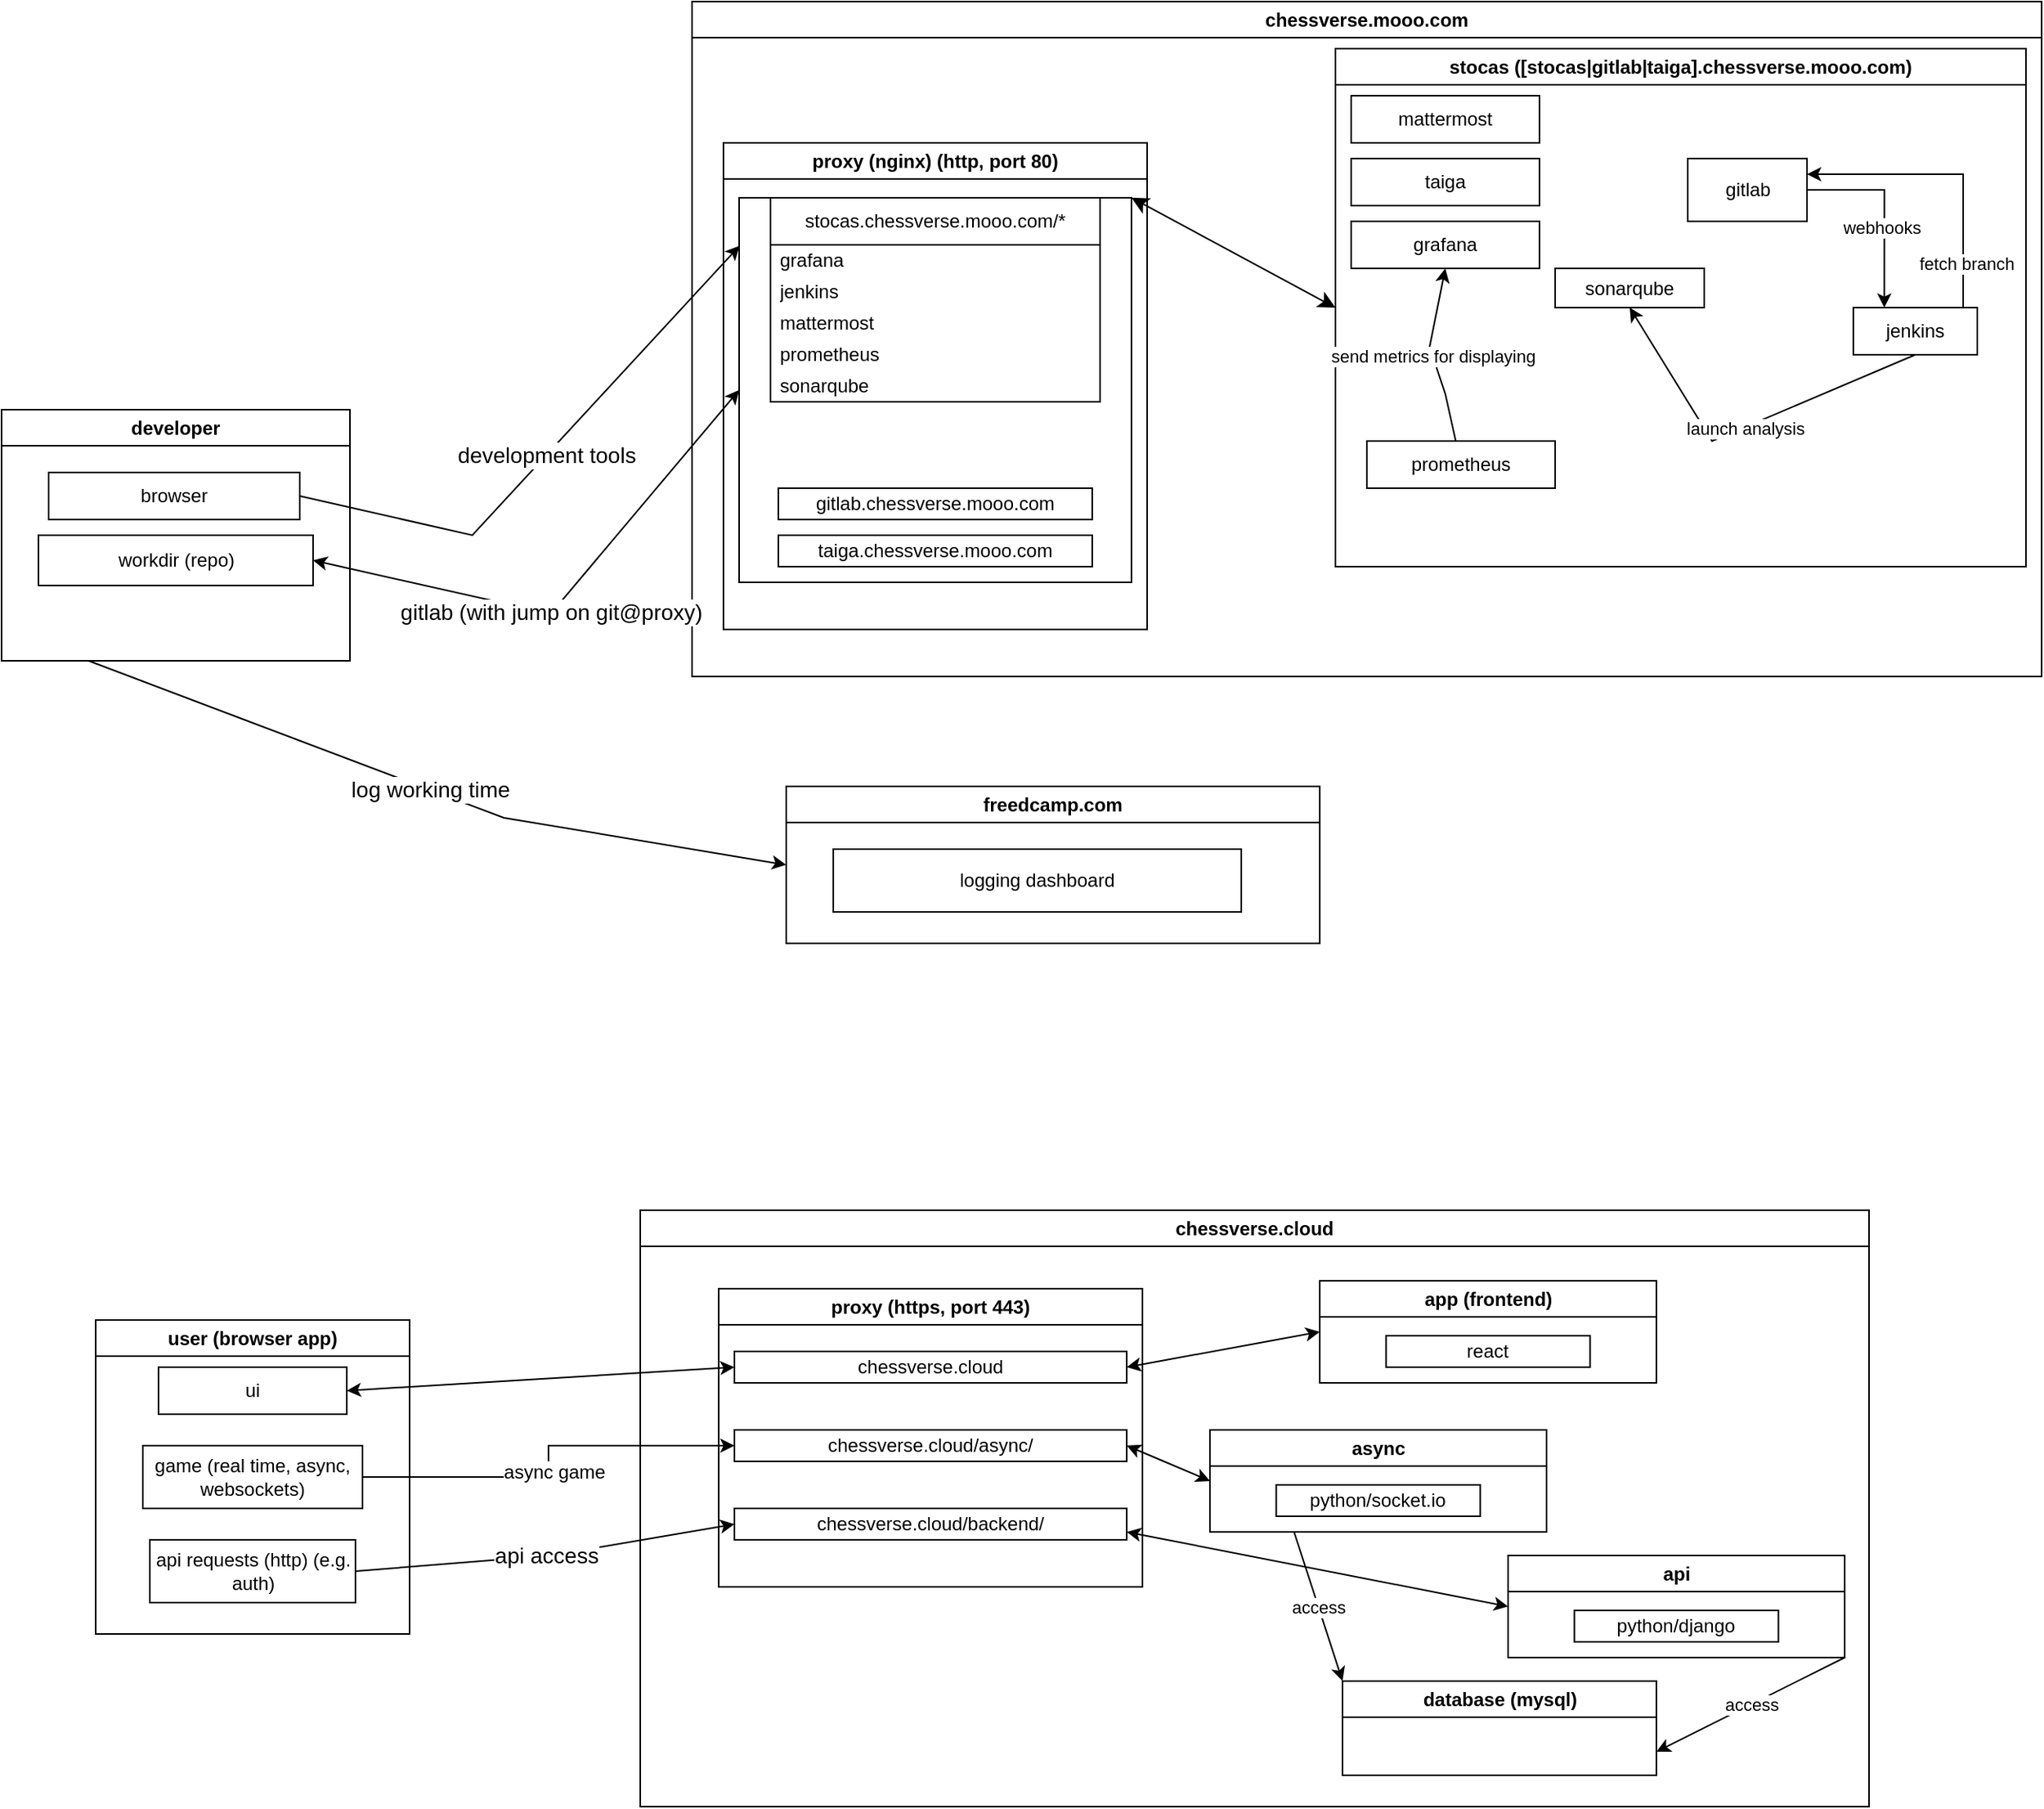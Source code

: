 <mxfile version="22.1.11" type="device">
  <diagram name="Page-1" id="TScwOC72J6fxFWOlaMV2">
    <mxGraphModel dx="1928" dy="661" grid="1" gridSize="10" guides="1" tooltips="1" connect="1" arrows="1" fold="1" page="1" pageScale="1" pageWidth="827" pageHeight="1169" math="0" shadow="0">
      <root>
        <mxCell id="0" />
        <mxCell id="1" parent="0" />
        <mxCell id="TZbRZxaE1eoiw7HBzXzt-2" value="chessverse.mooo.com" style="swimlane;whiteSpace=wrap;html=1;" parent="1" vertex="1">
          <mxGeometry x="-380" width="860" height="430" as="geometry" />
        </mxCell>
        <mxCell id="TZbRZxaE1eoiw7HBzXzt-3" value="proxy (nginx) (http, port 80)" style="swimlane;whiteSpace=wrap;html=1;" parent="TZbRZxaE1eoiw7HBzXzt-2" vertex="1">
          <mxGeometry x="20" y="90" width="270" height="310" as="geometry" />
        </mxCell>
        <mxCell id="TZbRZxaE1eoiw7HBzXzt-7" value="" style="rounded=0;whiteSpace=wrap;html=1;" parent="TZbRZxaE1eoiw7HBzXzt-3" vertex="1">
          <mxGeometry x="10" y="35" width="250" height="245" as="geometry" />
        </mxCell>
        <mxCell id="i_06PNgwaQv5iVv7E9Lb-26" value="taiga.chessverse.mooo.com" style="rounded=0;whiteSpace=wrap;html=1;" parent="TZbRZxaE1eoiw7HBzXzt-3" vertex="1">
          <mxGeometry x="35" y="250" width="200" height="20" as="geometry" />
        </mxCell>
        <mxCell id="i_06PNgwaQv5iVv7E9Lb-25" value="gitlab.chessverse.mooo.com" style="rounded=0;whiteSpace=wrap;html=1;" parent="TZbRZxaE1eoiw7HBzXzt-3" vertex="1">
          <mxGeometry x="35" y="220" width="200" height="20" as="geometry" />
        </mxCell>
        <mxCell id="i_06PNgwaQv5iVv7E9Lb-32" value="stocas.chessverse.mooo.com/*" style="swimlane;fontStyle=0;childLayout=stackLayout;horizontal=1;startSize=30;horizontalStack=0;resizeParent=1;resizeParentMax=0;resizeLast=0;collapsible=1;marginBottom=0;whiteSpace=wrap;html=1;" parent="TZbRZxaE1eoiw7HBzXzt-3" vertex="1">
          <mxGeometry x="30" y="35" width="210" height="130" as="geometry" />
        </mxCell>
        <mxCell id="i_06PNgwaQv5iVv7E9Lb-33" value="grafana" style="text;strokeColor=none;fillColor=none;align=left;verticalAlign=middle;spacingLeft=4;spacingRight=4;overflow=hidden;points=[[0,0.5],[1,0.5]];portConstraint=eastwest;rotatable=0;whiteSpace=wrap;html=1;" parent="i_06PNgwaQv5iVv7E9Lb-32" vertex="1">
          <mxGeometry y="30" width="210" height="20" as="geometry" />
        </mxCell>
        <mxCell id="i_06PNgwaQv5iVv7E9Lb-34" value="jenkins" style="text;strokeColor=none;fillColor=none;align=left;verticalAlign=middle;spacingLeft=4;spacingRight=4;overflow=hidden;points=[[0,0.5],[1,0.5]];portConstraint=eastwest;rotatable=0;whiteSpace=wrap;html=1;" parent="i_06PNgwaQv5iVv7E9Lb-32" vertex="1">
          <mxGeometry y="50" width="210" height="20" as="geometry" />
        </mxCell>
        <mxCell id="i_06PNgwaQv5iVv7E9Lb-35" value="mattermost" style="text;strokeColor=none;fillColor=none;align=left;verticalAlign=middle;spacingLeft=4;spacingRight=4;overflow=hidden;points=[[0,0.5],[1,0.5]];portConstraint=eastwest;rotatable=0;whiteSpace=wrap;html=1;" parent="i_06PNgwaQv5iVv7E9Lb-32" vertex="1">
          <mxGeometry y="70" width="210" height="20" as="geometry" />
        </mxCell>
        <mxCell id="i_06PNgwaQv5iVv7E9Lb-37" value="prometheus" style="text;strokeColor=none;fillColor=none;align=left;verticalAlign=middle;spacingLeft=4;spacingRight=4;overflow=hidden;points=[[0,0.5],[1,0.5]];portConstraint=eastwest;rotatable=0;whiteSpace=wrap;html=1;" parent="i_06PNgwaQv5iVv7E9Lb-32" vertex="1">
          <mxGeometry y="90" width="210" height="20" as="geometry" />
        </mxCell>
        <mxCell id="i_06PNgwaQv5iVv7E9Lb-39" value="sonarqube" style="text;strokeColor=none;fillColor=none;align=left;verticalAlign=middle;spacingLeft=4;spacingRight=4;overflow=hidden;points=[[0,0.5],[1,0.5]];portConstraint=eastwest;rotatable=0;whiteSpace=wrap;html=1;" parent="i_06PNgwaQv5iVv7E9Lb-32" vertex="1">
          <mxGeometry y="110" width="210" height="20" as="geometry" />
        </mxCell>
        <mxCell id="TZbRZxaE1eoiw7HBzXzt-14" value="stocas ([stocas|gitlab|taiga].chessverse.mooo.com)" style="swimlane;whiteSpace=wrap;html=1;" parent="TZbRZxaE1eoiw7HBzXzt-2" vertex="1">
          <mxGeometry x="410" y="30" width="440" height="330" as="geometry" />
        </mxCell>
        <mxCell id="TZbRZxaE1eoiw7HBzXzt-15" value="mattermost" style="rounded=0;whiteSpace=wrap;html=1;" parent="TZbRZxaE1eoiw7HBzXzt-14" vertex="1">
          <mxGeometry x="10" y="30" width="120" height="30" as="geometry" />
        </mxCell>
        <mxCell id="vBWPI-AAVFmzxqQR5Plj-91" style="edgeStyle=orthogonalEdgeStyle;rounded=0;orthogonalLoop=1;jettySize=auto;html=1;entryX=0.25;entryY=0;entryDx=0;entryDy=0;" parent="TZbRZxaE1eoiw7HBzXzt-14" source="TZbRZxaE1eoiw7HBzXzt-16" target="TZbRZxaE1eoiw7HBzXzt-18" edge="1">
          <mxGeometry relative="1" as="geometry" />
        </mxCell>
        <mxCell id="vBWPI-AAVFmzxqQR5Plj-92" value="webhooks" style="edgeLabel;html=1;align=center;verticalAlign=middle;resizable=0;points=[];" parent="vBWPI-AAVFmzxqQR5Plj-91" vertex="1" connectable="0">
          <mxGeometry x="0.185" y="-2" relative="1" as="geometry">
            <mxPoint as="offset" />
          </mxGeometry>
        </mxCell>
        <mxCell id="TZbRZxaE1eoiw7HBzXzt-16" value="gitlab" style="rounded=0;whiteSpace=wrap;html=1;" parent="TZbRZxaE1eoiw7HBzXzt-14" vertex="1">
          <mxGeometry x="224.5" y="70" width="76" height="40" as="geometry" />
        </mxCell>
        <mxCell id="TZbRZxaE1eoiw7HBzXzt-17" value="taiga" style="rounded=0;whiteSpace=wrap;html=1;" parent="TZbRZxaE1eoiw7HBzXzt-14" vertex="1">
          <mxGeometry x="10" y="70" width="120" height="30" as="geometry" />
        </mxCell>
        <mxCell id="vBWPI-AAVFmzxqQR5Plj-93" style="edgeStyle=orthogonalEdgeStyle;rounded=0;orthogonalLoop=1;jettySize=auto;html=1;entryX=1;entryY=0.25;entryDx=0;entryDy=0;" parent="TZbRZxaE1eoiw7HBzXzt-14" source="TZbRZxaE1eoiw7HBzXzt-18" target="TZbRZxaE1eoiw7HBzXzt-16" edge="1">
          <mxGeometry relative="1" as="geometry">
            <Array as="points">
              <mxPoint x="400" y="80" />
            </Array>
          </mxGeometry>
        </mxCell>
        <mxCell id="vBWPI-AAVFmzxqQR5Plj-94" value="fetch branch" style="edgeLabel;html=1;align=center;verticalAlign=middle;resizable=0;points=[];" parent="vBWPI-AAVFmzxqQR5Plj-93" vertex="1" connectable="0">
          <mxGeometry x="-0.689" y="-2" relative="1" as="geometry">
            <mxPoint as="offset" />
          </mxGeometry>
        </mxCell>
        <mxCell id="TZbRZxaE1eoiw7HBzXzt-18" value="jenkins" style="rounded=0;whiteSpace=wrap;html=1;" parent="TZbRZxaE1eoiw7HBzXzt-14" vertex="1">
          <mxGeometry x="330" y="165" width="79" height="30" as="geometry" />
        </mxCell>
        <mxCell id="TZbRZxaE1eoiw7HBzXzt-19" value="sonarqube" style="rounded=0;whiteSpace=wrap;html=1;" parent="TZbRZxaE1eoiw7HBzXzt-14" vertex="1">
          <mxGeometry x="140" y="140" width="95" height="25" as="geometry" />
        </mxCell>
        <mxCell id="TZbRZxaE1eoiw7HBzXzt-39" value="grafana" style="rounded=0;whiteSpace=wrap;html=1;" parent="TZbRZxaE1eoiw7HBzXzt-14" vertex="1">
          <mxGeometry x="10" y="110" width="120" height="30" as="geometry" />
        </mxCell>
        <mxCell id="i_06PNgwaQv5iVv7E9Lb-16" value="prometheus" style="rounded=0;whiteSpace=wrap;html=1;" parent="TZbRZxaE1eoiw7HBzXzt-14" vertex="1">
          <mxGeometry x="20" y="250" width="120" height="30" as="geometry" />
        </mxCell>
        <mxCell id="i_06PNgwaQv5iVv7E9Lb-10" value="" style="endArrow=classic;html=1;rounded=0;entryX=0.5;entryY=1;entryDx=0;entryDy=0;" parent="TZbRZxaE1eoiw7HBzXzt-14" source="i_06PNgwaQv5iVv7E9Lb-16" target="TZbRZxaE1eoiw7HBzXzt-39" edge="1">
          <mxGeometry relative="1" as="geometry">
            <mxPoint x="90" y="250" as="sourcePoint" />
            <mxPoint x="190" y="250" as="targetPoint" />
            <Array as="points">
              <mxPoint x="70" y="220" />
              <mxPoint x="60" y="190" />
            </Array>
          </mxGeometry>
        </mxCell>
        <mxCell id="i_06PNgwaQv5iVv7E9Lb-11" value="send metrics for displaying" style="edgeLabel;resizable=0;html=1;align=center;verticalAlign=middle;" parent="i_06PNgwaQv5iVv7E9Lb-10" connectable="0" vertex="1">
          <mxGeometry relative="1" as="geometry" />
        </mxCell>
        <mxCell id="vBWPI-AAVFmzxqQR5Plj-88" value="" style="endArrow=classic;html=1;rounded=0;exitX=0.5;exitY=1;exitDx=0;exitDy=0;entryX=0.5;entryY=1;entryDx=0;entryDy=0;" parent="TZbRZxaE1eoiw7HBzXzt-14" source="TZbRZxaE1eoiw7HBzXzt-18" target="TZbRZxaE1eoiw7HBzXzt-19" edge="1">
          <mxGeometry width="50" height="50" relative="1" as="geometry">
            <mxPoint x="-180" y="390" as="sourcePoint" />
            <mxPoint x="-130" y="340" as="targetPoint" />
            <Array as="points">
              <mxPoint x="240" y="250" />
            </Array>
          </mxGeometry>
        </mxCell>
        <mxCell id="vBWPI-AAVFmzxqQR5Plj-89" value="launch analysis" style="edgeLabel;html=1;align=center;verticalAlign=middle;resizable=0;points=[];" parent="vBWPI-AAVFmzxqQR5Plj-88" vertex="1" connectable="0">
          <mxGeometry x="-0.026" y="1" relative="1" as="geometry">
            <mxPoint x="-1" as="offset" />
          </mxGeometry>
        </mxCell>
        <mxCell id="TZbRZxaE1eoiw7HBzXzt-63" value="" style="edgeStyle=none;orthogonalLoop=1;jettySize=auto;html=1;endArrow=classic;startArrow=classic;endSize=8;startSize=8;rounded=0;entryX=1;entryY=0;entryDx=0;entryDy=0;exitX=0;exitY=0.5;exitDx=0;exitDy=0;" parent="TZbRZxaE1eoiw7HBzXzt-2" source="TZbRZxaE1eoiw7HBzXzt-14" target="TZbRZxaE1eoiw7HBzXzt-7" edge="1">
          <mxGeometry width="100" relative="1" as="geometry">
            <mxPoint x="500" y="290" as="sourcePoint" />
            <mxPoint x="230" y="350" as="targetPoint" />
            <Array as="points" />
          </mxGeometry>
        </mxCell>
        <mxCell id="TZbRZxaE1eoiw7HBzXzt-73" value="developer" style="swimlane;whiteSpace=wrap;html=1;" parent="1" vertex="1">
          <mxGeometry x="-820" y="260" width="222" height="160" as="geometry" />
        </mxCell>
        <mxCell id="TZbRZxaE1eoiw7HBzXzt-75" value="browser" style="rounded=0;whiteSpace=wrap;html=1;" parent="TZbRZxaE1eoiw7HBzXzt-73" vertex="1">
          <mxGeometry x="30" y="40" width="160" height="30" as="geometry" />
        </mxCell>
        <mxCell id="TZbRZxaE1eoiw7HBzXzt-92" value="workdir (repo)" style="rounded=0;whiteSpace=wrap;html=1;" parent="TZbRZxaE1eoiw7HBzXzt-73" vertex="1">
          <mxGeometry x="23.5" y="80" width="175" height="32" as="geometry" />
        </mxCell>
        <mxCell id="TZbRZxaE1eoiw7HBzXzt-87" value="" style="endArrow=classic;html=1;rounded=0;exitX=1;exitY=0.5;exitDx=0;exitDy=0;entryX=0.001;entryY=0.125;entryDx=0;entryDy=0;entryPerimeter=0;" parent="1" source="TZbRZxaE1eoiw7HBzXzt-75" target="TZbRZxaE1eoiw7HBzXzt-7" edge="1">
          <mxGeometry relative="1" as="geometry">
            <mxPoint x="140" y="690" as="sourcePoint" />
            <mxPoint x="240" y="690" as="targetPoint" />
            <Array as="points">
              <mxPoint x="-520" y="340" />
            </Array>
          </mxGeometry>
        </mxCell>
        <mxCell id="TZbRZxaE1eoiw7HBzXzt-88" value="&lt;font style=&quot;font-size: 14px;&quot;&gt;development tools&lt;br&gt;&lt;/font&gt;" style="edgeLabel;resizable=0;html=1;align=center;verticalAlign=middle;" parent="TZbRZxaE1eoiw7HBzXzt-87" connectable="0" vertex="1">
          <mxGeometry relative="1" as="geometry" />
        </mxCell>
        <mxCell id="TZbRZxaE1eoiw7HBzXzt-89" value="" style="endArrow=classic;html=1;rounded=0;entryX=0;entryY=0.5;entryDx=0;entryDy=0;exitX=0.25;exitY=1;exitDx=0;exitDy=0;" parent="1" source="TZbRZxaE1eoiw7HBzXzt-73" target="vBWPI-AAVFmzxqQR5Plj-81" edge="1">
          <mxGeometry relative="1" as="geometry">
            <mxPoint x="-650" y="505" as="sourcePoint" />
            <mxPoint x="-180" y="800" as="targetPoint" />
            <Array as="points">
              <mxPoint x="-500" y="520" />
            </Array>
          </mxGeometry>
        </mxCell>
        <mxCell id="TZbRZxaE1eoiw7HBzXzt-90" value="&lt;font style=&quot;font-size: 14px;&quot;&gt;log working time&lt;br&gt;&lt;/font&gt;" style="edgeLabel;resizable=0;html=1;align=center;verticalAlign=middle;" parent="TZbRZxaE1eoiw7HBzXzt-89" connectable="0" vertex="1">
          <mxGeometry relative="1" as="geometry" />
        </mxCell>
        <mxCell id="TZbRZxaE1eoiw7HBzXzt-95" value="" style="endArrow=classic;startArrow=classic;html=1;rounded=0;exitX=1;exitY=0.5;exitDx=0;exitDy=0;entryX=0;entryY=0.5;entryDx=0;entryDy=0;" parent="1" source="TZbRZxaE1eoiw7HBzXzt-92" target="TZbRZxaE1eoiw7HBzXzt-7" edge="1">
          <mxGeometry width="50" height="50" relative="1" as="geometry">
            <mxPoint x="-490" y="560" as="sourcePoint" />
            <mxPoint x="-300" y="470" as="targetPoint" />
            <Array as="points">
              <mxPoint x="-470" y="390" />
            </Array>
          </mxGeometry>
        </mxCell>
        <mxCell id="TZbRZxaE1eoiw7HBzXzt-96" value="&lt;font style=&quot;font-size: 14px;&quot;&gt;gitlab (with jump on git@proxy)&lt;/font&gt;" style="edgeLabel;html=1;align=center;verticalAlign=middle;resizable=0;points=[];" parent="TZbRZxaE1eoiw7HBzXzt-95" connectable="0" vertex="1">
          <mxGeometry x="-0.087" y="1" relative="1" as="geometry">
            <mxPoint as="offset" />
          </mxGeometry>
        </mxCell>
        <mxCell id="TZbRZxaE1eoiw7HBzXzt-98" value="user (browser app)" style="swimlane;whiteSpace=wrap;html=1;" parent="1" vertex="1">
          <mxGeometry x="-760" y="840" width="200" height="200" as="geometry" />
        </mxCell>
        <mxCell id="TZbRZxaE1eoiw7HBzXzt-99" value="ui" style="rounded=0;whiteSpace=wrap;html=1;" parent="TZbRZxaE1eoiw7HBzXzt-98" vertex="1">
          <mxGeometry x="40" y="30" width="120" height="30" as="geometry" />
        </mxCell>
        <mxCell id="TZbRZxaE1eoiw7HBzXzt-101" value="game (real time, async, websockets)" style="rounded=0;whiteSpace=wrap;html=1;" parent="TZbRZxaE1eoiw7HBzXzt-98" vertex="1">
          <mxGeometry x="30" y="80" width="140" height="40" as="geometry" />
        </mxCell>
        <mxCell id="TZbRZxaE1eoiw7HBzXzt-100" value="api requests (http) (e.g. auth)" style="rounded=0;whiteSpace=wrap;html=1;" parent="TZbRZxaE1eoiw7HBzXzt-98" vertex="1">
          <mxGeometry x="34.5" y="140" width="131" height="40" as="geometry" />
        </mxCell>
        <mxCell id="vBWPI-AAVFmzxqQR5Plj-2" value="chessverse.cloud" style="swimlane;whiteSpace=wrap;html=1;" parent="1" vertex="1">
          <mxGeometry x="-413" y="770" width="783" height="380" as="geometry" />
        </mxCell>
        <mxCell id="vBWPI-AAVFmzxqQR5Plj-3" value="proxy (https, port 443)" style="swimlane;whiteSpace=wrap;html=1;" parent="vBWPI-AAVFmzxqQR5Plj-2" vertex="1">
          <mxGeometry x="50" y="50" width="270" height="190" as="geometry" />
        </mxCell>
        <mxCell id="vBWPI-AAVFmzxqQR5Plj-5" value="chessverse.cloud" style="rounded=0;whiteSpace=wrap;html=1;" parent="vBWPI-AAVFmzxqQR5Plj-3" vertex="1">
          <mxGeometry x="10" y="40" width="250" height="20" as="geometry" />
        </mxCell>
        <mxCell id="vBWPI-AAVFmzxqQR5Plj-45" value="chessverse.cloud/backend/" style="rounded=0;whiteSpace=wrap;html=1;" parent="vBWPI-AAVFmzxqQR5Plj-3" vertex="1">
          <mxGeometry x="10" y="140" width="250" height="20" as="geometry" />
        </mxCell>
        <mxCell id="vBWPI-AAVFmzxqQR5Plj-44" value="chessverse.cloud/async/" style="rounded=0;whiteSpace=wrap;html=1;" parent="vBWPI-AAVFmzxqQR5Plj-3" vertex="1">
          <mxGeometry x="10" y="90" width="250" height="20" as="geometry" />
        </mxCell>
        <mxCell id="vBWPI-AAVFmzxqQR5Plj-54" value="app (frontend)" style="swimlane;whiteSpace=wrap;html=1;" parent="vBWPI-AAVFmzxqQR5Plj-2" vertex="1">
          <mxGeometry x="433" y="45" width="214.5" height="65" as="geometry" />
        </mxCell>
        <mxCell id="vBWPI-AAVFmzxqQR5Plj-55" value="react" style="whiteSpace=wrap;html=1;" parent="vBWPI-AAVFmzxqQR5Plj-54" vertex="1">
          <mxGeometry x="42.25" y="35" width="130" height="20" as="geometry" />
        </mxCell>
        <mxCell id="vBWPI-AAVFmzxqQR5Plj-64" value="database (mysql)" style="swimlane;whiteSpace=wrap;html=1;" parent="vBWPI-AAVFmzxqQR5Plj-2" vertex="1">
          <mxGeometry x="447.5" y="300" width="200" height="60" as="geometry" />
        </mxCell>
        <mxCell id="vBWPI-AAVFmzxqQR5Plj-69" value="async" style="swimlane;whiteSpace=wrap;html=1;startSize=23;" parent="vBWPI-AAVFmzxqQR5Plj-2" vertex="1">
          <mxGeometry x="363" y="140" width="214.5" height="65" as="geometry" />
        </mxCell>
        <mxCell id="vBWPI-AAVFmzxqQR5Plj-70" value="python/socket.io" style="whiteSpace=wrap;html=1;" parent="vBWPI-AAVFmzxqQR5Plj-69" vertex="1">
          <mxGeometry x="42.25" y="35" width="130" height="20" as="geometry" />
        </mxCell>
        <mxCell id="vBWPI-AAVFmzxqQR5Plj-67" value="api" style="swimlane;whiteSpace=wrap;html=1;" parent="vBWPI-AAVFmzxqQR5Plj-2" vertex="1">
          <mxGeometry x="553" y="220" width="214.5" height="65" as="geometry" />
        </mxCell>
        <mxCell id="vBWPI-AAVFmzxqQR5Plj-68" value="python/django" style="whiteSpace=wrap;html=1;" parent="vBWPI-AAVFmzxqQR5Plj-67" vertex="1">
          <mxGeometry x="42.25" y="35" width="130" height="20" as="geometry" />
        </mxCell>
        <mxCell id="vBWPI-AAVFmzxqQR5Plj-71" value="" style="endArrow=classic;startArrow=classic;html=1;rounded=0;exitX=1;exitY=0.5;exitDx=0;exitDy=0;entryX=0;entryY=0.5;entryDx=0;entryDy=0;" parent="vBWPI-AAVFmzxqQR5Plj-2" source="vBWPI-AAVFmzxqQR5Plj-44" target="vBWPI-AAVFmzxqQR5Plj-69" edge="1">
          <mxGeometry width="50" height="50" relative="1" as="geometry">
            <mxPoint x="373" y="40" as="sourcePoint" />
            <mxPoint x="423" y="-10" as="targetPoint" />
          </mxGeometry>
        </mxCell>
        <mxCell id="vBWPI-AAVFmzxqQR5Plj-72" value="" style="endArrow=classic;startArrow=classic;html=1;rounded=0;exitX=1;exitY=0.75;exitDx=0;exitDy=0;entryX=0;entryY=0.5;entryDx=0;entryDy=0;" parent="vBWPI-AAVFmzxqQR5Plj-2" source="vBWPI-AAVFmzxqQR5Plj-45" target="vBWPI-AAVFmzxqQR5Plj-67" edge="1">
          <mxGeometry width="50" height="50" relative="1" as="geometry">
            <mxPoint x="373" y="40" as="sourcePoint" />
            <mxPoint x="423" y="-10" as="targetPoint" />
          </mxGeometry>
        </mxCell>
        <mxCell id="vBWPI-AAVFmzxqQR5Plj-73" value="" style="endArrow=classic;startArrow=classic;html=1;rounded=0;exitX=1;exitY=0.5;exitDx=0;exitDy=0;entryX=0;entryY=0.5;entryDx=0;entryDy=0;" parent="vBWPI-AAVFmzxqQR5Plj-2" source="vBWPI-AAVFmzxqQR5Plj-5" target="vBWPI-AAVFmzxqQR5Plj-54" edge="1">
          <mxGeometry width="50" height="50" relative="1" as="geometry">
            <mxPoint x="373" y="40" as="sourcePoint" />
            <mxPoint x="423" y="-10" as="targetPoint" />
          </mxGeometry>
        </mxCell>
        <mxCell id="vBWPI-AAVFmzxqQR5Plj-77" value="" style="endArrow=classic;html=1;rounded=0;exitX=0.25;exitY=1;exitDx=0;exitDy=0;entryX=0;entryY=0;entryDx=0;entryDy=0;" parent="vBWPI-AAVFmzxqQR5Plj-2" source="vBWPI-AAVFmzxqQR5Plj-69" target="vBWPI-AAVFmzxqQR5Plj-64" edge="1">
          <mxGeometry relative="1" as="geometry">
            <mxPoint x="353" y="20" as="sourcePoint" />
            <mxPoint x="453" y="20" as="targetPoint" />
          </mxGeometry>
        </mxCell>
        <mxCell id="vBWPI-AAVFmzxqQR5Plj-78" value="access" style="edgeLabel;resizable=0;html=1;align=center;verticalAlign=middle;" parent="vBWPI-AAVFmzxqQR5Plj-77" connectable="0" vertex="1">
          <mxGeometry relative="1" as="geometry" />
        </mxCell>
        <mxCell id="vBWPI-AAVFmzxqQR5Plj-79" value="" style="endArrow=classic;html=1;rounded=0;exitX=1;exitY=1;exitDx=0;exitDy=0;entryX=1;entryY=0.75;entryDx=0;entryDy=0;" parent="vBWPI-AAVFmzxqQR5Plj-2" source="vBWPI-AAVFmzxqQR5Plj-67" target="vBWPI-AAVFmzxqQR5Plj-64" edge="1">
          <mxGeometry relative="1" as="geometry">
            <mxPoint x="427" y="215" as="sourcePoint" />
            <mxPoint x="458" y="310" as="targetPoint" />
          </mxGeometry>
        </mxCell>
        <mxCell id="vBWPI-AAVFmzxqQR5Plj-80" value="access" style="edgeLabel;resizable=0;html=1;align=center;verticalAlign=middle;" parent="vBWPI-AAVFmzxqQR5Plj-79" connectable="0" vertex="1">
          <mxGeometry relative="1" as="geometry" />
        </mxCell>
        <mxCell id="vBWPI-AAVFmzxqQR5Plj-7" value="" style="endArrow=classic;html=1;rounded=0;exitX=1;exitY=0.5;exitDx=0;exitDy=0;entryX=0;entryY=0.5;entryDx=0;entryDy=0;" parent="1" source="TZbRZxaE1eoiw7HBzXzt-100" target="vBWPI-AAVFmzxqQR5Plj-45" edge="1">
          <mxGeometry relative="1" as="geometry">
            <mxPoint x="-603" y="1150" as="sourcePoint" />
            <mxPoint x="-500" y="1030" as="targetPoint" />
            <Array as="points">
              <mxPoint x="-470" y="990" />
            </Array>
          </mxGeometry>
        </mxCell>
        <mxCell id="vBWPI-AAVFmzxqQR5Plj-8" value="&lt;font style=&quot;font-size: 14px;&quot;&gt;api access&lt;/font&gt;" style="edgeLabel;resizable=0;html=1;align=center;verticalAlign=middle;" parent="vBWPI-AAVFmzxqQR5Plj-7" connectable="0" vertex="1">
          <mxGeometry relative="1" as="geometry" />
        </mxCell>
        <mxCell id="vBWPI-AAVFmzxqQR5Plj-47" style="edgeStyle=orthogonalEdgeStyle;rounded=0;orthogonalLoop=1;jettySize=auto;html=1;exitX=1;exitY=0.5;exitDx=0;exitDy=0;entryX=0;entryY=0.5;entryDx=0;entryDy=0;" parent="1" source="TZbRZxaE1eoiw7HBzXzt-101" target="vBWPI-AAVFmzxqQR5Plj-44" edge="1">
          <mxGeometry relative="1" as="geometry" />
        </mxCell>
        <mxCell id="vBWPI-AAVFmzxqQR5Plj-48" value="&lt;font style=&quot;font-size: 12px;&quot;&gt;async game&lt;/font&gt;" style="edgeLabel;html=1;align=center;verticalAlign=middle;resizable=0;points=[];" parent="vBWPI-AAVFmzxqQR5Plj-47" vertex="1" connectable="0">
          <mxGeometry x="-0.051" y="-3" relative="1" as="geometry">
            <mxPoint as="offset" />
          </mxGeometry>
        </mxCell>
        <mxCell id="vBWPI-AAVFmzxqQR5Plj-81" value="freedcamp.com" style="swimlane;whiteSpace=wrap;html=1;" parent="1" vertex="1">
          <mxGeometry x="-320" y="500" width="340" height="100" as="geometry" />
        </mxCell>
        <mxCell id="vBWPI-AAVFmzxqQR5Plj-82" value="logging dashboard" style="rounded=0;whiteSpace=wrap;html=1;" parent="vBWPI-AAVFmzxqQR5Plj-81" vertex="1">
          <mxGeometry x="30" y="40" width="260" height="40" as="geometry" />
        </mxCell>
        <mxCell id="vBWPI-AAVFmzxqQR5Plj-84" value="" style="endArrow=classic;startArrow=classic;html=1;rounded=0;exitX=1;exitY=0.5;exitDx=0;exitDy=0;entryX=0;entryY=0.5;entryDx=0;entryDy=0;" parent="1" source="TZbRZxaE1eoiw7HBzXzt-99" target="vBWPI-AAVFmzxqQR5Plj-5" edge="1">
          <mxGeometry width="50" height="50" relative="1" as="geometry">
            <mxPoint x="-350" y="790" as="sourcePoint" />
            <mxPoint x="-300" y="740" as="targetPoint" />
          </mxGeometry>
        </mxCell>
      </root>
    </mxGraphModel>
  </diagram>
</mxfile>
